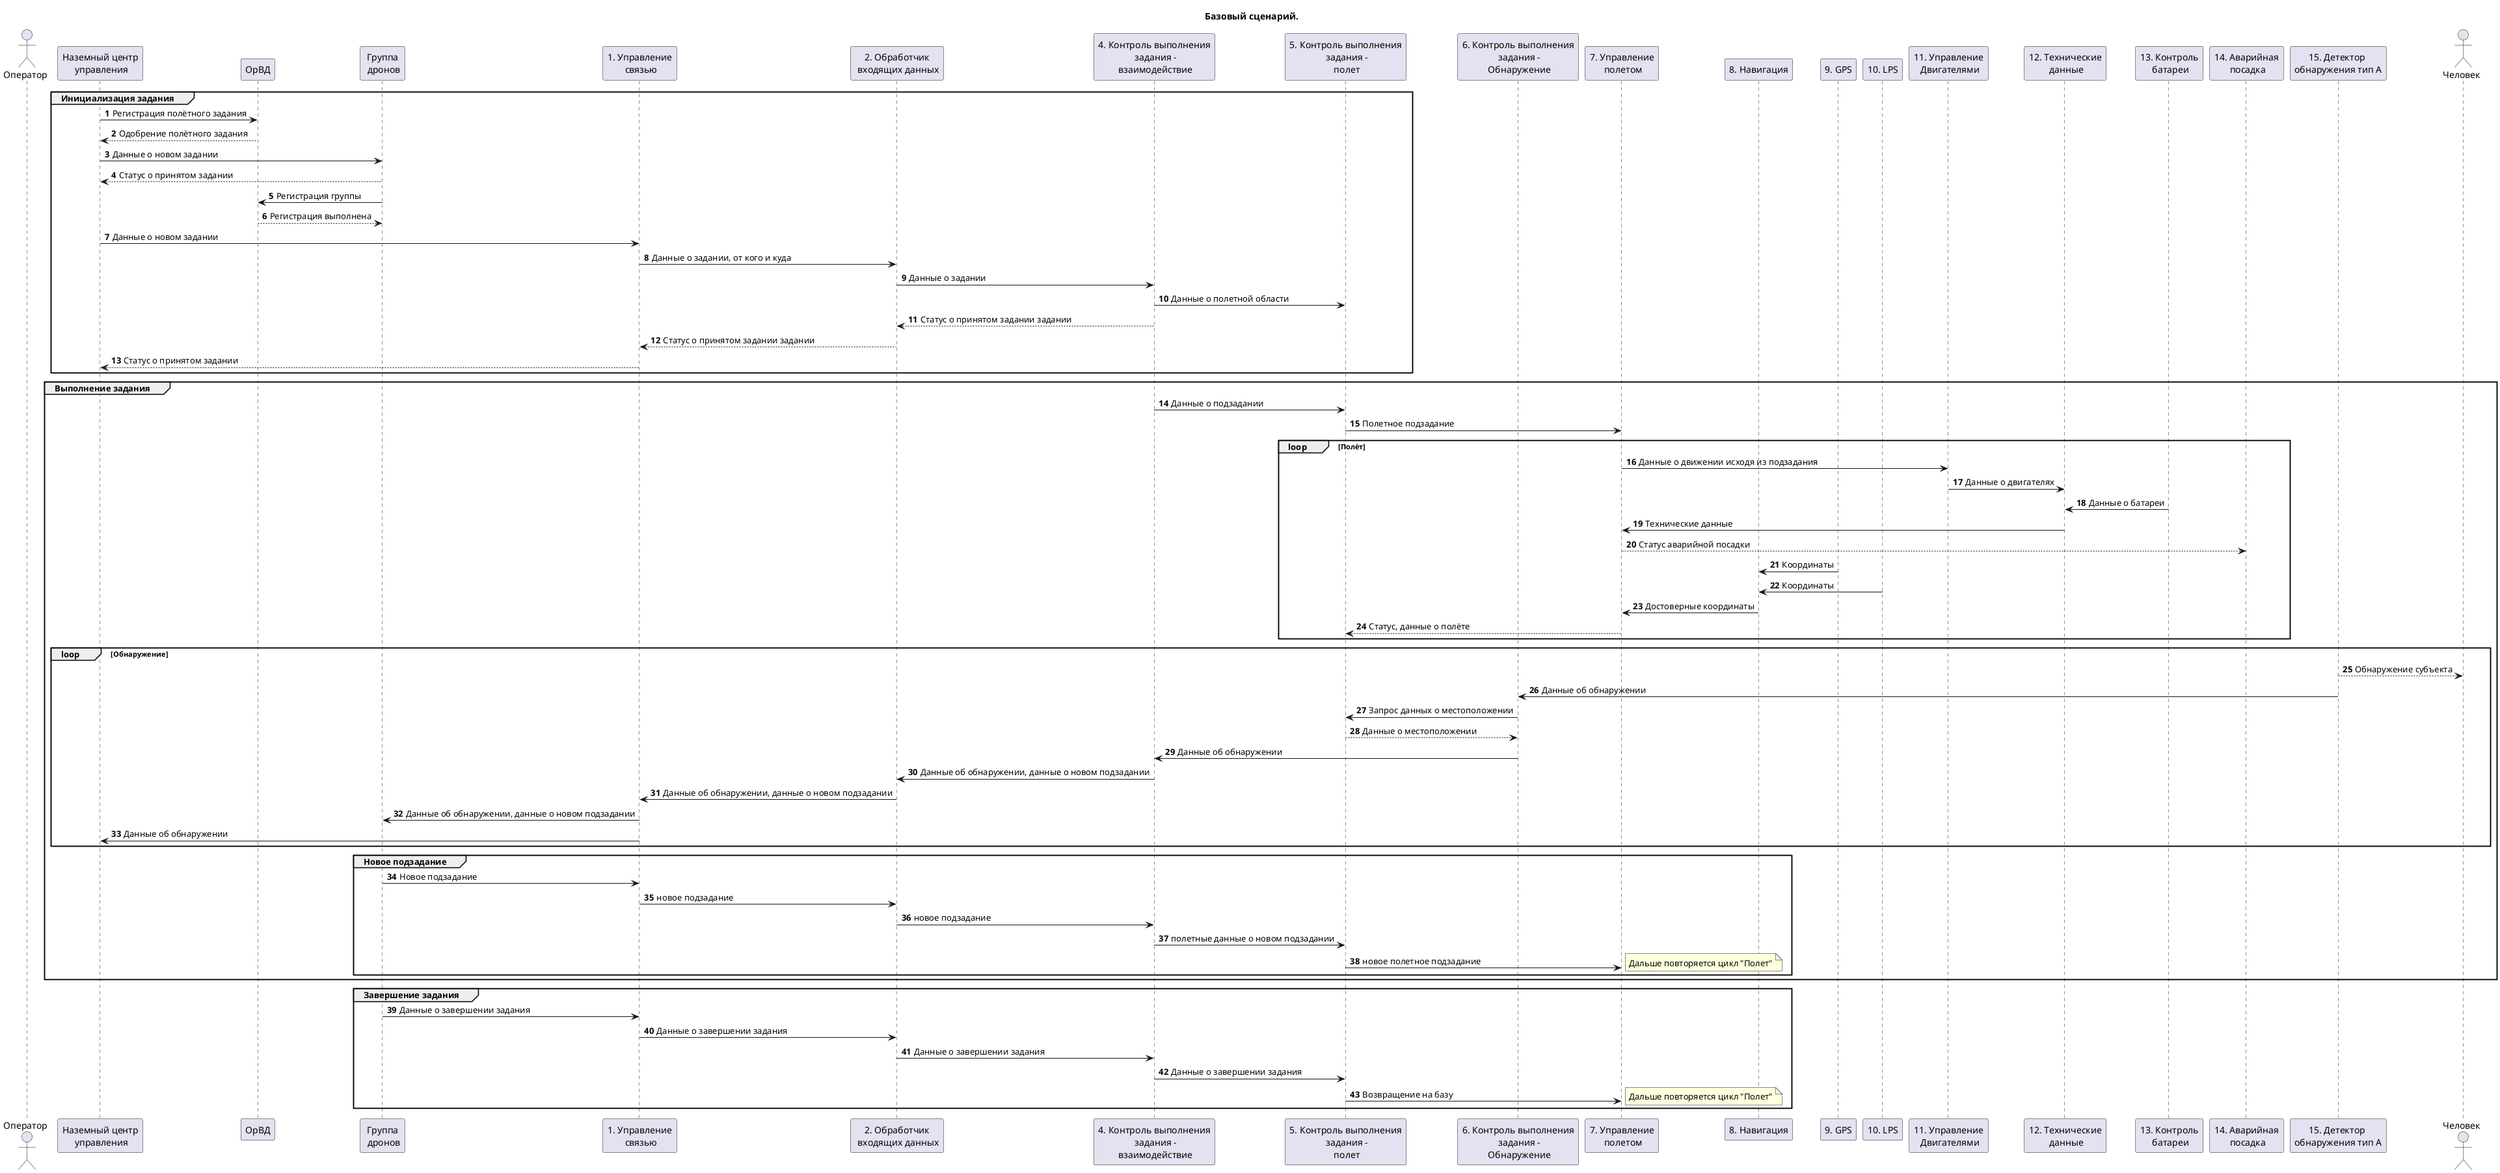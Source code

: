 @startuml
title "Базовый сценарий."
autonumber

actor "Оператор" as operator
participant "Наземный центр\n управления" as ChatGPT
participant "ОрВД" as orvd
participant "Группа\n дронов" as dronegroup
participant "1. Управление\n связью" as 1
participant "2. Обработчик\n входящих данных" as 2
participant "4. Контроль выполнения\n задания -\n взаимодействие" as 4
participant "5. Контроль выполнения\n задания -\n полет" as 5
participant "6. Контроль выполнения\n задания -\n Обнаружение" as 6
participant "7. Управление\n полетом" as 7
participant "8. Навигация" as 8
participant "9. GPS" as 9
participant "10. LPS" as 10
participant "11. Управление\n Двигателями" as 11
participant "12. Технические\n данные" as 12
participant "13. Контроль\n батареи" as 13
participant "14. Аварийная\n посадка" as 14
participant "15. Детектор \nобнаружения тип А" as 15

actor "Человек" as human

group Инициализация задания
ChatGPT -> orvd: Регистрация полётного задания
orvd --> ChatGPT: Одобрение полётного задания
ChatGPT -> dronegroup: Данные о новом задании
dronegroup --> ChatGPT : Статус о принятом задании
dronegroup -> orvd: Регистрация группы
orvd --> dronegroup : Регистрация выполнена
ChatGPT -> 1: Данные о новом задании
1 -> 2: Данные о задании, от кого и куда
2 -> 4: Данные о задании
4 -> 5: Данные о полетной области
4 --> 2: Статус о принятом задании задании
2 --> 1: Статус о принятом задании задании
1 --> ChatGPT: Статус о принятом задании
end group

group Выполнение задания
    4 -> 5: Данные о подзадании
    5 -> 7: Полетное подзадание
    group loop [Полёт]
        7 -> 11: Данные о движении исходя из подзадания
        11 -> 12: Данные о двигателях
        13 -> 12: Данные о батареи
        12 -> 7: Технические данные
        7 --> 14: Статус аварийной посадки
        9 -> 8: Координаты
        10 -> 8: Координаты
        8 -> 7: Достоверные координаты
        7 --> 5: Статус, данные о полёте

    end group

    group loop [Обнаружение]
        15 --> human: Обнаружение субъекта
        15 -> 6: Данные об обнаружении
        6 -> 5: Запрос данных о местоположении
        5 --> 6: Данные о местоположении
        6 -> 4: Данные об обнаружении
        4 -> 2: Данные об обнаружении, данные о новом подзадании
        2 -> 1: Данные об обнаружении, данные о новом подзадании
        1 -> dronegroup: Данные об обнаружении, данные о новом подзадании
        1 -> ChatGPT: Данные об обнаружении
    end group
    group Новое подзадание
        dronegroup -> 1: Новое подзадание
        1 -> 2: новое подзадание
        2 -> 4: новое подзадание
        4 -> 5: полетные данные о новом подзадании
        5 -> 7: новое полетное подзадание
        note right
            Дальше повторяется цикл "Полет"
        endnote
    end group

end group

group Завершение задания
    dronegroup -> 1: Данные о завершении задания
    1 -> 2: Данные о завершении задания
    2 -> 4: Данные о завершении задания
    4 -> 5: Данные о завершении задания
    5 -> 7: Возвращение на базу
    note right
        Дальше повторяется цикл "Полет"
    endnote
end group
@enduml